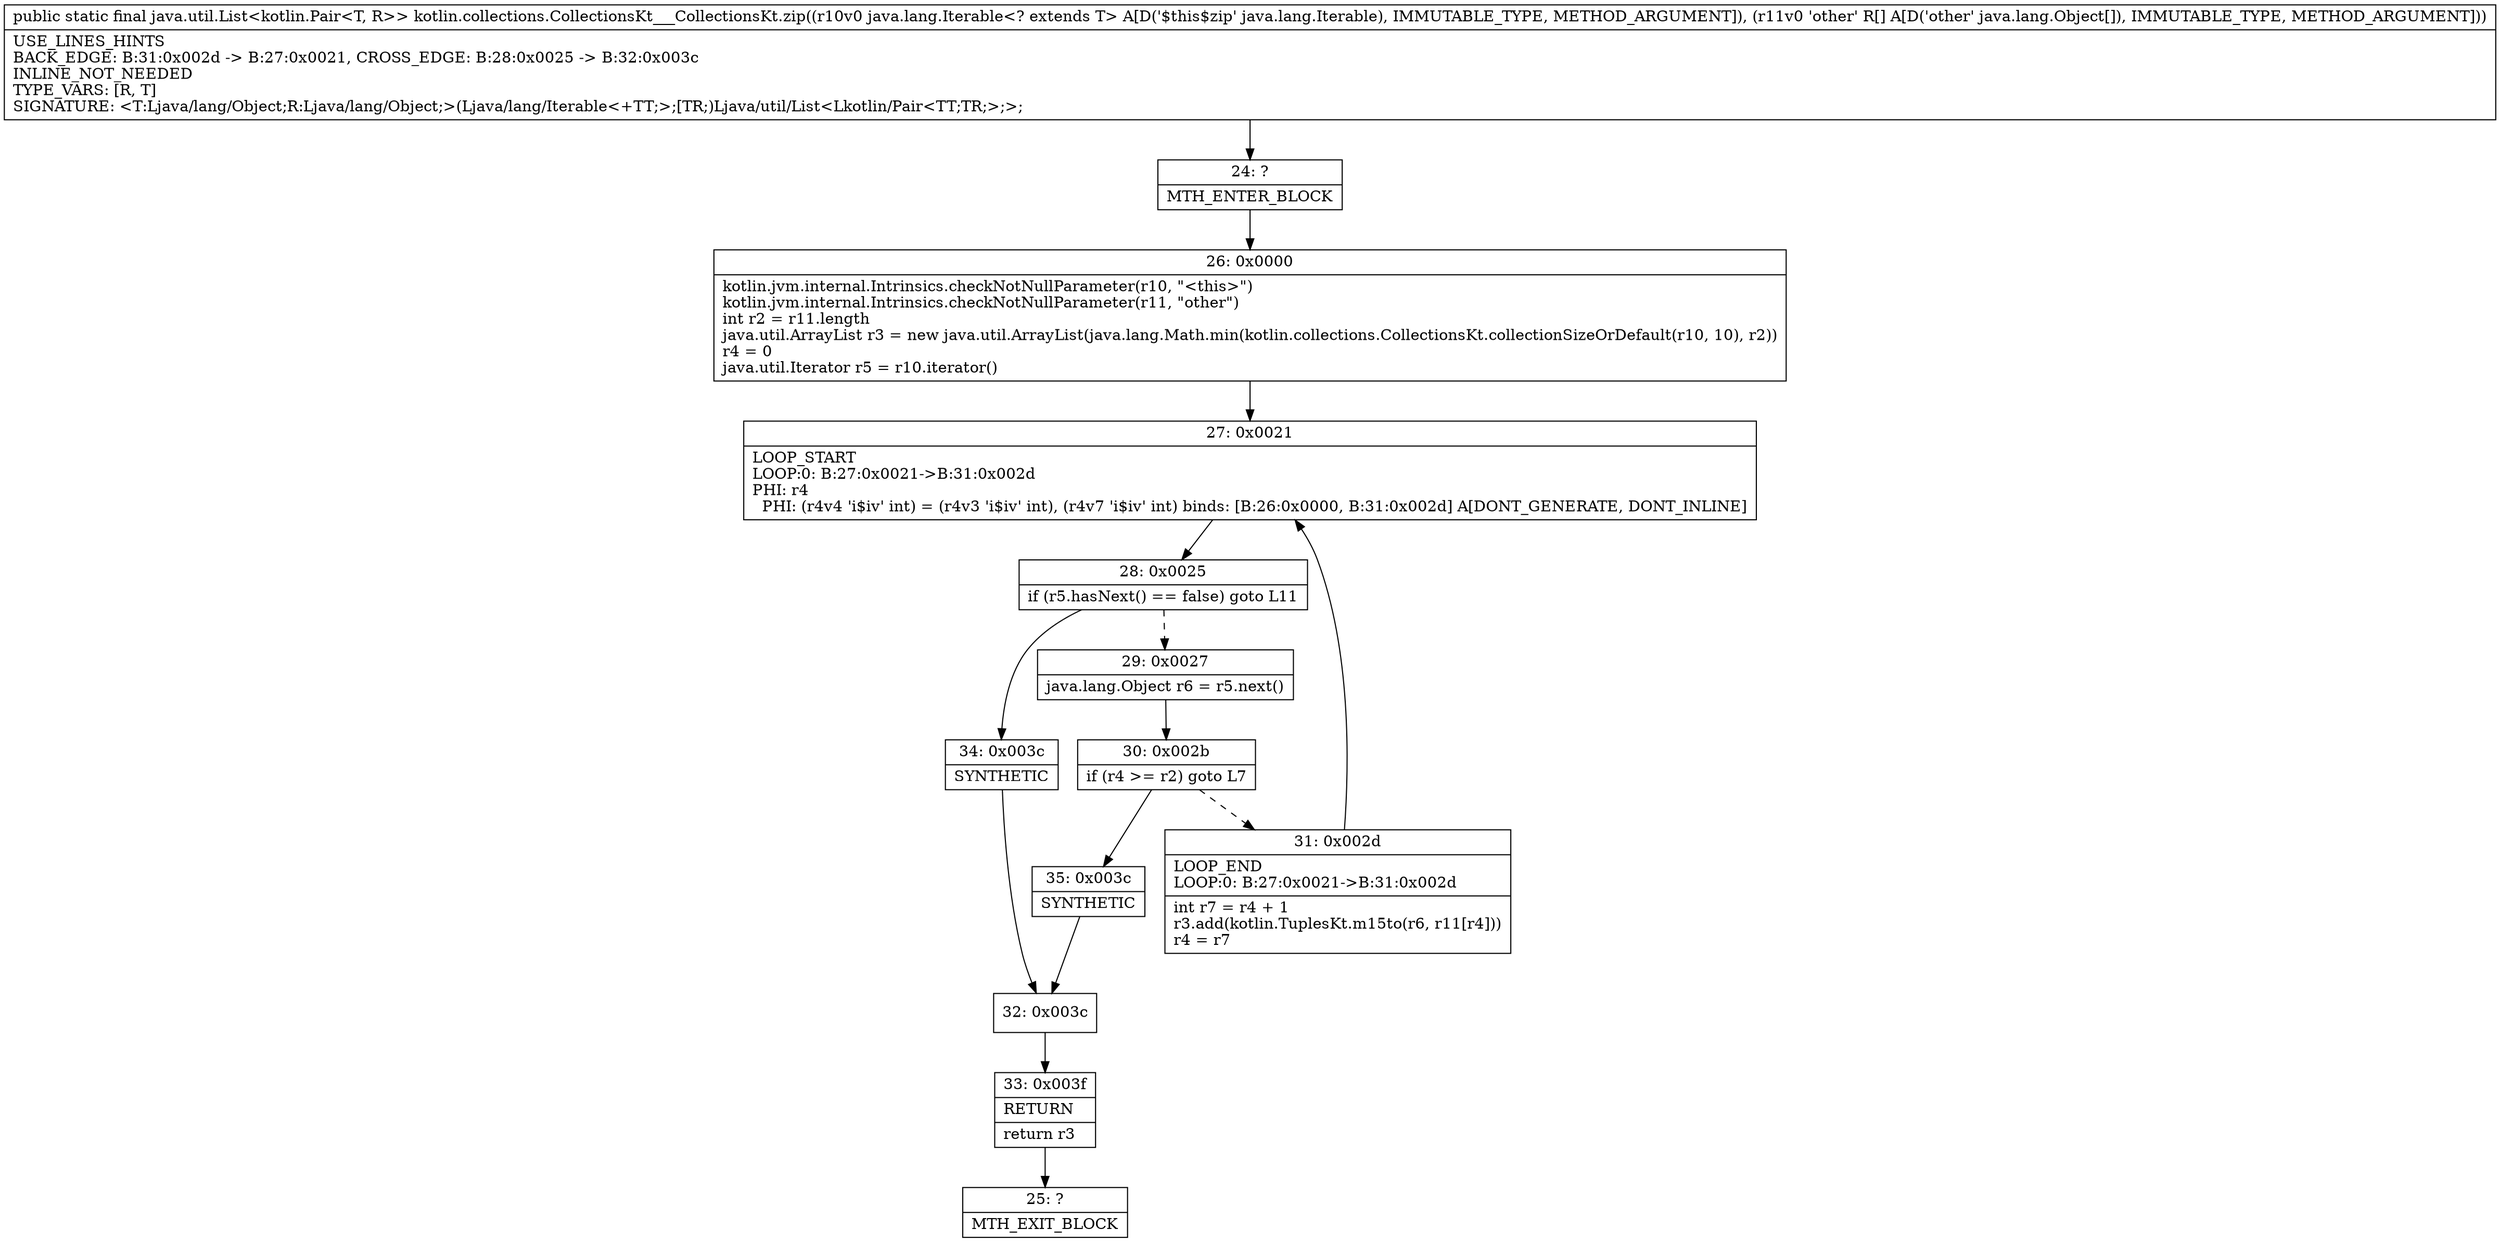digraph "CFG forkotlin.collections.CollectionsKt___CollectionsKt.zip(Ljava\/lang\/Iterable;[Ljava\/lang\/Object;)Ljava\/util\/List;" {
Node_24 [shape=record,label="{24\:\ ?|MTH_ENTER_BLOCK\l}"];
Node_26 [shape=record,label="{26\:\ 0x0000|kotlin.jvm.internal.Intrinsics.checkNotNullParameter(r10, \"\<this\>\")\lkotlin.jvm.internal.Intrinsics.checkNotNullParameter(r11, \"other\")\lint r2 = r11.length\ljava.util.ArrayList r3 = new java.util.ArrayList(java.lang.Math.min(kotlin.collections.CollectionsKt.collectionSizeOrDefault(r10, 10), r2))\lr4 = 0\ljava.util.Iterator r5 = r10.iterator()\l}"];
Node_27 [shape=record,label="{27\:\ 0x0021|LOOP_START\lLOOP:0: B:27:0x0021\-\>B:31:0x002d\lPHI: r4 \l  PHI: (r4v4 'i$iv' int) = (r4v3 'i$iv' int), (r4v7 'i$iv' int) binds: [B:26:0x0000, B:31:0x002d] A[DONT_GENERATE, DONT_INLINE]\l}"];
Node_28 [shape=record,label="{28\:\ 0x0025|if (r5.hasNext() == false) goto L11\l}"];
Node_29 [shape=record,label="{29\:\ 0x0027|java.lang.Object r6 = r5.next()\l}"];
Node_30 [shape=record,label="{30\:\ 0x002b|if (r4 \>= r2) goto L7\l}"];
Node_31 [shape=record,label="{31\:\ 0x002d|LOOP_END\lLOOP:0: B:27:0x0021\-\>B:31:0x002d\l|int r7 = r4 + 1\lr3.add(kotlin.TuplesKt.m15to(r6, r11[r4]))\lr4 = r7\l}"];
Node_35 [shape=record,label="{35\:\ 0x003c|SYNTHETIC\l}"];
Node_32 [shape=record,label="{32\:\ 0x003c}"];
Node_33 [shape=record,label="{33\:\ 0x003f|RETURN\l|return r3\l}"];
Node_25 [shape=record,label="{25\:\ ?|MTH_EXIT_BLOCK\l}"];
Node_34 [shape=record,label="{34\:\ 0x003c|SYNTHETIC\l}"];
MethodNode[shape=record,label="{public static final java.util.List\<kotlin.Pair\<T, R\>\> kotlin.collections.CollectionsKt___CollectionsKt.zip((r10v0 java.lang.Iterable\<? extends T\> A[D('$this$zip' java.lang.Iterable), IMMUTABLE_TYPE, METHOD_ARGUMENT]), (r11v0 'other' R[] A[D('other' java.lang.Object[]), IMMUTABLE_TYPE, METHOD_ARGUMENT]))  | USE_LINES_HINTS\lBACK_EDGE: B:31:0x002d \-\> B:27:0x0021, CROSS_EDGE: B:28:0x0025 \-\> B:32:0x003c\lINLINE_NOT_NEEDED\lTYPE_VARS: [R, T]\lSIGNATURE: \<T:Ljava\/lang\/Object;R:Ljava\/lang\/Object;\>(Ljava\/lang\/Iterable\<+TT;\>;[TR;)Ljava\/util\/List\<Lkotlin\/Pair\<TT;TR;\>;\>;\l}"];
MethodNode -> Node_24;Node_24 -> Node_26;
Node_26 -> Node_27;
Node_27 -> Node_28;
Node_28 -> Node_29[style=dashed];
Node_28 -> Node_34;
Node_29 -> Node_30;
Node_30 -> Node_31[style=dashed];
Node_30 -> Node_35;
Node_31 -> Node_27;
Node_35 -> Node_32;
Node_32 -> Node_33;
Node_33 -> Node_25;
Node_34 -> Node_32;
}

